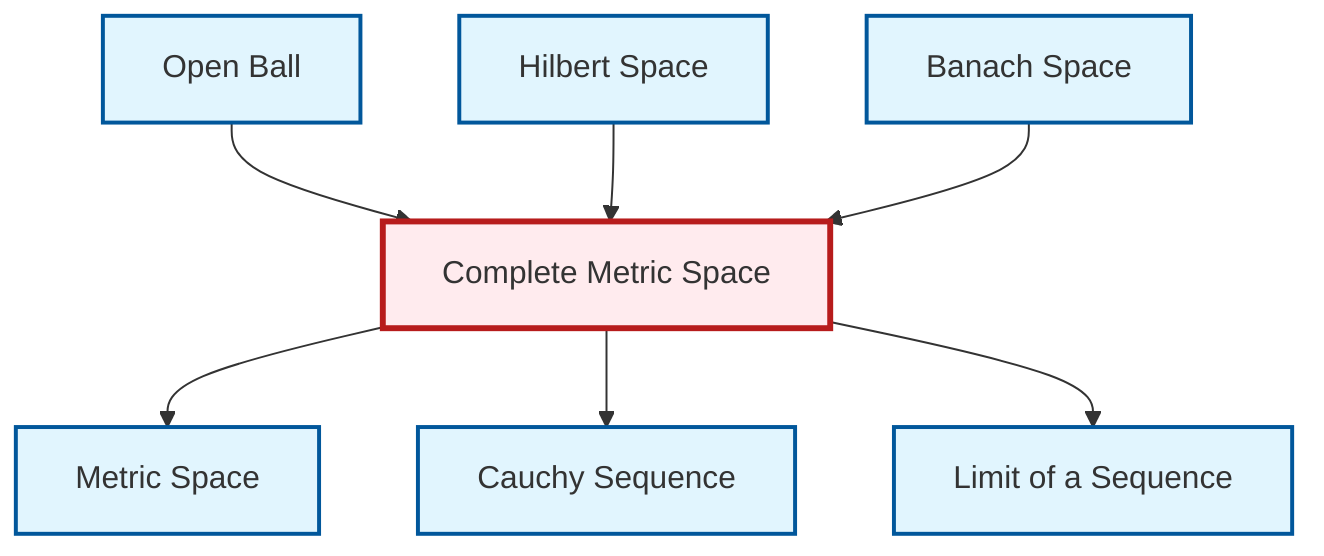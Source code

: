 graph TD
    classDef definition fill:#e1f5fe,stroke:#01579b,stroke-width:2px
    classDef theorem fill:#f3e5f5,stroke:#4a148c,stroke-width:2px
    classDef axiom fill:#fff3e0,stroke:#e65100,stroke-width:2px
    classDef example fill:#e8f5e9,stroke:#1b5e20,stroke-width:2px
    classDef current fill:#ffebee,stroke:#b71c1c,stroke-width:3px
    def-metric-space["Metric Space"]:::definition
    def-hilbert-space["Hilbert Space"]:::definition
    def-complete-metric-space["Complete Metric Space"]:::definition
    def-cauchy-sequence["Cauchy Sequence"]:::definition
    def-open-ball["Open Ball"]:::definition
    def-banach-space["Banach Space"]:::definition
    def-limit["Limit of a Sequence"]:::definition
    def-open-ball --> def-complete-metric-space
    def-complete-metric-space --> def-metric-space
    def-complete-metric-space --> def-cauchy-sequence
    def-hilbert-space --> def-complete-metric-space
    def-banach-space --> def-complete-metric-space
    def-complete-metric-space --> def-limit
    class def-complete-metric-space current